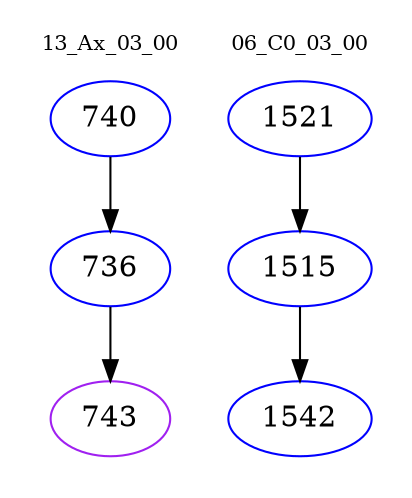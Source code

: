 digraph{
subgraph cluster_0 {
color = white
label = "13_Ax_03_00";
fontsize=10;
T0_740 [label="740", color="blue"]
T0_740 -> T0_736 [color="black"]
T0_736 [label="736", color="blue"]
T0_736 -> T0_743 [color="black"]
T0_743 [label="743", color="purple"]
}
subgraph cluster_1 {
color = white
label = "06_C0_03_00";
fontsize=10;
T1_1521 [label="1521", color="blue"]
T1_1521 -> T1_1515 [color="black"]
T1_1515 [label="1515", color="blue"]
T1_1515 -> T1_1542 [color="black"]
T1_1542 [label="1542", color="blue"]
}
}
